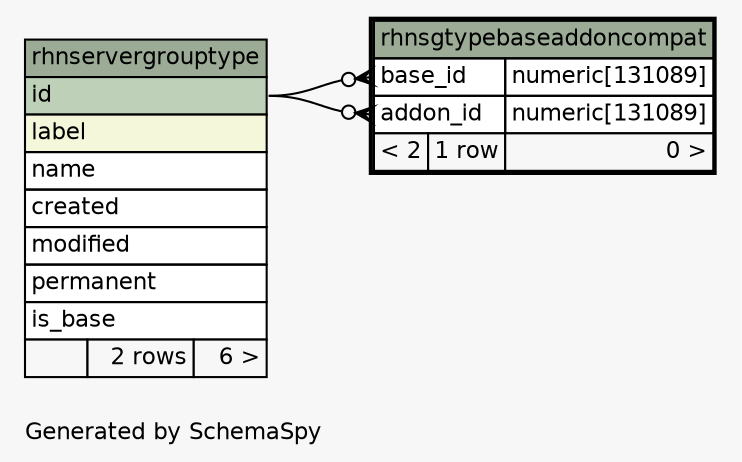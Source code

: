 // dot 2.26.0 on Linux 2.6.32-504.el6.x86_64
// SchemaSpy rev 590
digraph "oneDegreeRelationshipsDiagram" {
  graph [
    rankdir="RL"
    bgcolor="#f7f7f7"
    label="\nGenerated by SchemaSpy"
    labeljust="l"
    nodesep="0.18"
    ranksep="0.46"
    fontname="Helvetica"
    fontsize="11"
  ];
  node [
    fontname="Helvetica"
    fontsize="11"
    shape="plaintext"
  ];
  edge [
    arrowsize="0.8"
  ];
  "rhnsgtypebaseaddoncompat":"addon_id":w -> "rhnservergrouptype":"id":e [arrowhead=none dir=back arrowtail=crowodot];
  "rhnsgtypebaseaddoncompat":"base_id":w -> "rhnservergrouptype":"id":e [arrowhead=none dir=back arrowtail=crowodot];
  "rhnservergrouptype" [
    label=<
    <TABLE BORDER="0" CELLBORDER="1" CELLSPACING="0" BGCOLOR="#ffffff">
      <TR><TD COLSPAN="3" BGCOLOR="#9bab96" ALIGN="CENTER">rhnservergrouptype</TD></TR>
      <TR><TD PORT="id" COLSPAN="3" BGCOLOR="#bed1b8" ALIGN="LEFT">id</TD></TR>
      <TR><TD PORT="label" COLSPAN="3" BGCOLOR="#f4f7da" ALIGN="LEFT">label</TD></TR>
      <TR><TD PORT="name" COLSPAN="3" ALIGN="LEFT">name</TD></TR>
      <TR><TD PORT="created" COLSPAN="3" ALIGN="LEFT">created</TD></TR>
      <TR><TD PORT="modified" COLSPAN="3" ALIGN="LEFT">modified</TD></TR>
      <TR><TD PORT="permanent" COLSPAN="3" ALIGN="LEFT">permanent</TD></TR>
      <TR><TD PORT="is_base" COLSPAN="3" ALIGN="LEFT">is_base</TD></TR>
      <TR><TD ALIGN="LEFT" BGCOLOR="#f7f7f7">  </TD><TD ALIGN="RIGHT" BGCOLOR="#f7f7f7">2 rows</TD><TD ALIGN="RIGHT" BGCOLOR="#f7f7f7">6 &gt;</TD></TR>
    </TABLE>>
    URL="rhnservergrouptype.html"
    tooltip="rhnservergrouptype"
  ];
  "rhnsgtypebaseaddoncompat" [
    label=<
    <TABLE BORDER="2" CELLBORDER="1" CELLSPACING="0" BGCOLOR="#ffffff">
      <TR><TD COLSPAN="3" BGCOLOR="#9bab96" ALIGN="CENTER">rhnsgtypebaseaddoncompat</TD></TR>
      <TR><TD PORT="base_id" COLSPAN="2" ALIGN="LEFT">base_id</TD><TD PORT="base_id.type" ALIGN="LEFT">numeric[131089]</TD></TR>
      <TR><TD PORT="addon_id" COLSPAN="2" ALIGN="LEFT">addon_id</TD><TD PORT="addon_id.type" ALIGN="LEFT">numeric[131089]</TD></TR>
      <TR><TD ALIGN="LEFT" BGCOLOR="#f7f7f7">&lt; 2</TD><TD ALIGN="RIGHT" BGCOLOR="#f7f7f7">1 row</TD><TD ALIGN="RIGHT" BGCOLOR="#f7f7f7">0 &gt;</TD></TR>
    </TABLE>>
    URL="rhnsgtypebaseaddoncompat.html"
    tooltip="rhnsgtypebaseaddoncompat"
  ];
}
